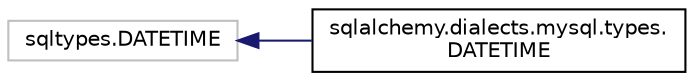 digraph "Graphical Class Hierarchy"
{
 // LATEX_PDF_SIZE
  edge [fontname="Helvetica",fontsize="10",labelfontname="Helvetica",labelfontsize="10"];
  node [fontname="Helvetica",fontsize="10",shape=record];
  rankdir="LR";
  Node3210 [label="sqltypes.DATETIME",height=0.2,width=0.4,color="grey75", fillcolor="white", style="filled",tooltip=" "];
  Node3210 -> Node0 [dir="back",color="midnightblue",fontsize="10",style="solid",fontname="Helvetica"];
  Node0 [label="sqlalchemy.dialects.mysql.types.\lDATETIME",height=0.2,width=0.4,color="black", fillcolor="white", style="filled",URL="$classsqlalchemy_1_1dialects_1_1mysql_1_1types_1_1DATETIME.html",tooltip=" "];
}
